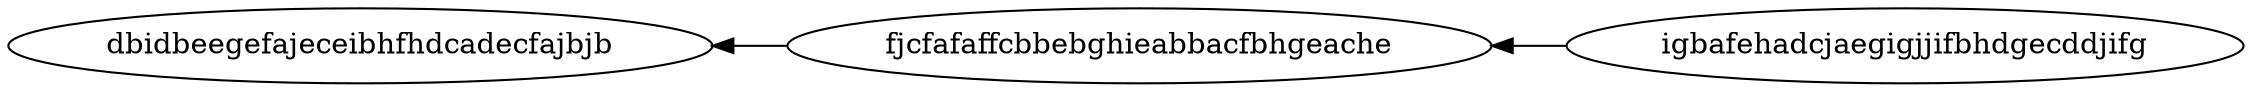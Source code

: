 digraph G { 
rankdir=RL; 
igbafehadcjaegigjjifbhdgecddjifg -> fjcfafaffcbbebghieabbacfbhgeache;
fjcfafaffcbbebghieabbacfbhgeache -> dbidbeegefajeceibhfhdcadecfajbjb;
}